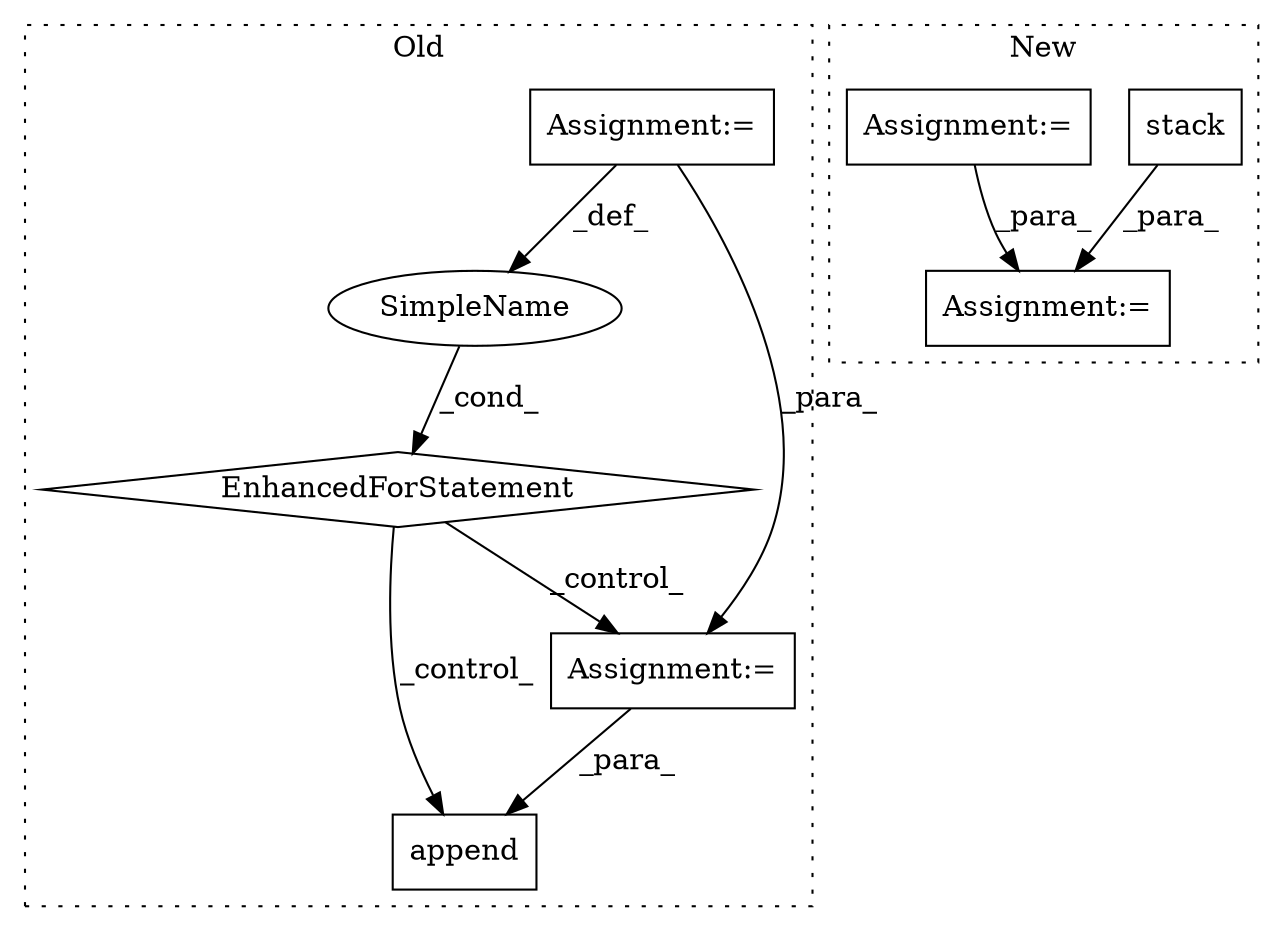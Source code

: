 digraph G {
subgraph cluster0 {
1 [label="append" a="32" s="2033,2051" l="7,1" shape="box"];
3 [label="EnhancedForStatement" a="70" s="1623,1697" l="53,2" shape="diamond"];
4 [label="SimpleName" a="42" s="1680" l="4" shape="ellipse"];
6 [label="Assignment:=" a="7" s="1800" l="1" shape="box"];
7 [label="Assignment:=" a="7" s="1540" l="1" shape="box"];
label = "Old";
style="dotted";
}
subgraph cluster1 {
2 [label="stack" a="32" s="974,997" l="6,1" shape="box"];
5 [label="Assignment:=" a="7" s="1173,1257" l="53,2" shape="box"];
8 [label="Assignment:=" a="7" s="1020" l="1" shape="box"];
label = "New";
style="dotted";
}
2 -> 5 [label="_para_"];
3 -> 6 [label="_control_"];
3 -> 1 [label="_control_"];
4 -> 3 [label="_cond_"];
6 -> 1 [label="_para_"];
7 -> 4 [label="_def_"];
7 -> 6 [label="_para_"];
8 -> 5 [label="_para_"];
}
